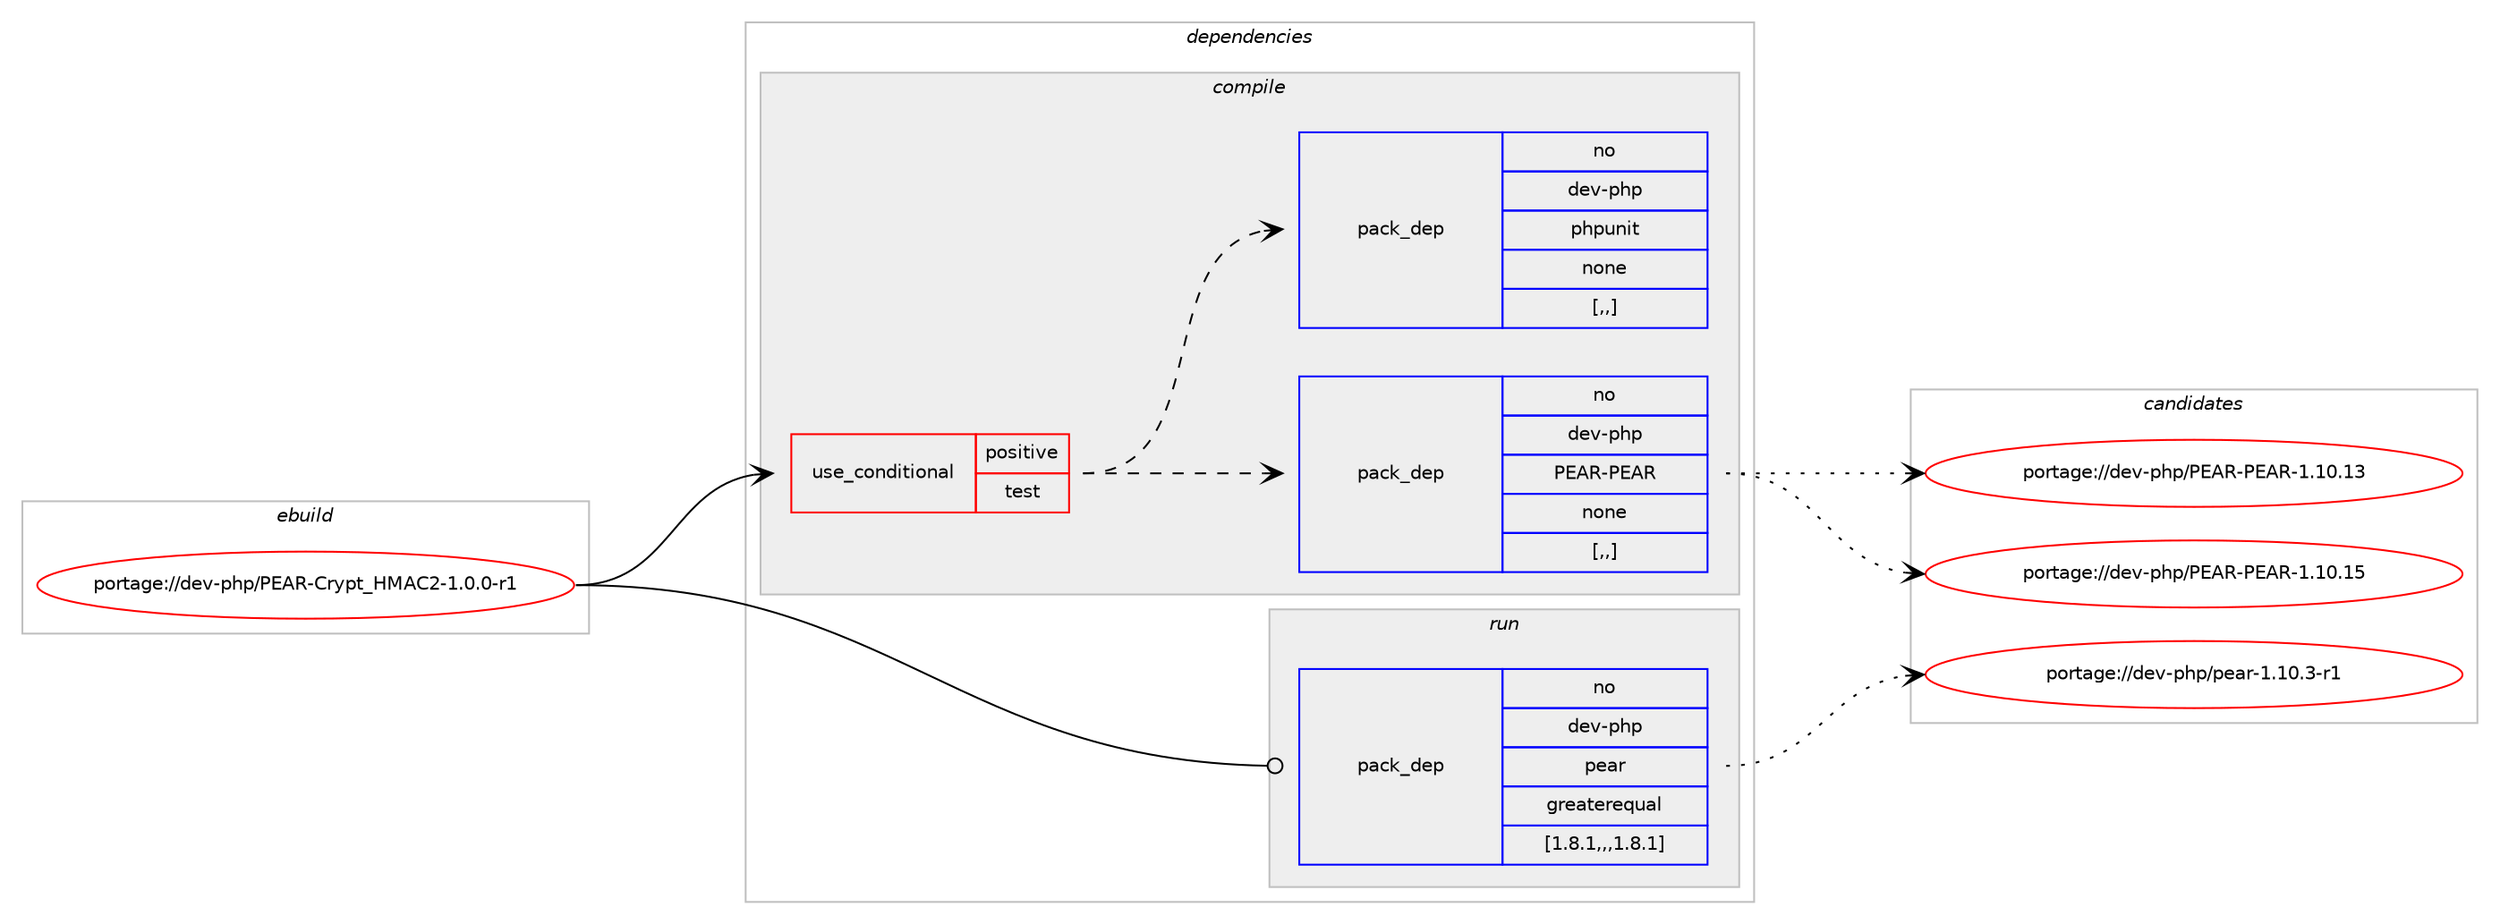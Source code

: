 digraph prolog {

# *************
# Graph options
# *************

newrank=true;
concentrate=true;
compound=true;
graph [rankdir=LR,fontname=Helvetica,fontsize=10,ranksep=1.5];#, ranksep=2.5, nodesep=0.2];
edge  [arrowhead=vee];
node  [fontname=Helvetica,fontsize=10];

# **********
# The ebuild
# **********

subgraph cluster_leftcol {
color=gray;
rank=same;
label=<<i>ebuild</i>>;
id [label="portage://dev-php/PEAR-Crypt_HMAC2-1.0.0-r1", color=red, width=4, href="../dev-php/PEAR-Crypt_HMAC2-1.0.0-r1.svg"];
}

# ****************
# The dependencies
# ****************

subgraph cluster_midcol {
color=gray;
label=<<i>dependencies</i>>;
subgraph cluster_compile {
fillcolor="#eeeeee";
style=filled;
label=<<i>compile</i>>;
subgraph cond29197 {
dependency136220 [label=<<TABLE BORDER="0" CELLBORDER="1" CELLSPACING="0" CELLPADDING="4"><TR><TD ROWSPAN="3" CELLPADDING="10">use_conditional</TD></TR><TR><TD>positive</TD></TR><TR><TD>test</TD></TR></TABLE>>, shape=none, color=red];
subgraph pack105824 {
dependency136221 [label=<<TABLE BORDER="0" CELLBORDER="1" CELLSPACING="0" CELLPADDING="4" WIDTH="220"><TR><TD ROWSPAN="6" CELLPADDING="30">pack_dep</TD></TR><TR><TD WIDTH="110">no</TD></TR><TR><TD>dev-php</TD></TR><TR><TD>PEAR-PEAR</TD></TR><TR><TD>none</TD></TR><TR><TD>[,,]</TD></TR></TABLE>>, shape=none, color=blue];
}
dependency136220:e -> dependency136221:w [weight=20,style="dashed",arrowhead="vee"];
subgraph pack105825 {
dependency136222 [label=<<TABLE BORDER="0" CELLBORDER="1" CELLSPACING="0" CELLPADDING="4" WIDTH="220"><TR><TD ROWSPAN="6" CELLPADDING="30">pack_dep</TD></TR><TR><TD WIDTH="110">no</TD></TR><TR><TD>dev-php</TD></TR><TR><TD>phpunit</TD></TR><TR><TD>none</TD></TR><TR><TD>[,,]</TD></TR></TABLE>>, shape=none, color=blue];
}
dependency136220:e -> dependency136222:w [weight=20,style="dashed",arrowhead="vee"];
}
id:e -> dependency136220:w [weight=20,style="solid",arrowhead="vee"];
}
subgraph cluster_compileandrun {
fillcolor="#eeeeee";
style=filled;
label=<<i>compile and run</i>>;
}
subgraph cluster_run {
fillcolor="#eeeeee";
style=filled;
label=<<i>run</i>>;
subgraph pack105826 {
dependency136223 [label=<<TABLE BORDER="0" CELLBORDER="1" CELLSPACING="0" CELLPADDING="4" WIDTH="220"><TR><TD ROWSPAN="6" CELLPADDING="30">pack_dep</TD></TR><TR><TD WIDTH="110">no</TD></TR><TR><TD>dev-php</TD></TR><TR><TD>pear</TD></TR><TR><TD>greaterequal</TD></TR><TR><TD>[1.8.1,,,1.8.1]</TD></TR></TABLE>>, shape=none, color=blue];
}
id:e -> dependency136223:w [weight=20,style="solid",arrowhead="odot"];
}
}

# **************
# The candidates
# **************

subgraph cluster_choices {
rank=same;
color=gray;
label=<<i>candidates</i>>;

subgraph choice105824 {
color=black;
nodesep=1;
choice10010111845112104112478069658245806965824549464948464951 [label="portage://dev-php/PEAR-PEAR-1.10.13", color=red, width=4,href="../dev-php/PEAR-PEAR-1.10.13.svg"];
choice10010111845112104112478069658245806965824549464948464953 [label="portage://dev-php/PEAR-PEAR-1.10.15", color=red, width=4,href="../dev-php/PEAR-PEAR-1.10.15.svg"];
dependency136221:e -> choice10010111845112104112478069658245806965824549464948464951:w [style=dotted,weight="100"];
dependency136221:e -> choice10010111845112104112478069658245806965824549464948464953:w [style=dotted,weight="100"];
}
subgraph choice105825 {
color=black;
nodesep=1;
}
subgraph choice105826 {
color=black;
nodesep=1;
choice100101118451121041124711210197114454946494846514511449 [label="portage://dev-php/pear-1.10.3-r1", color=red, width=4,href="../dev-php/pear-1.10.3-r1.svg"];
dependency136223:e -> choice100101118451121041124711210197114454946494846514511449:w [style=dotted,weight="100"];
}
}

}

